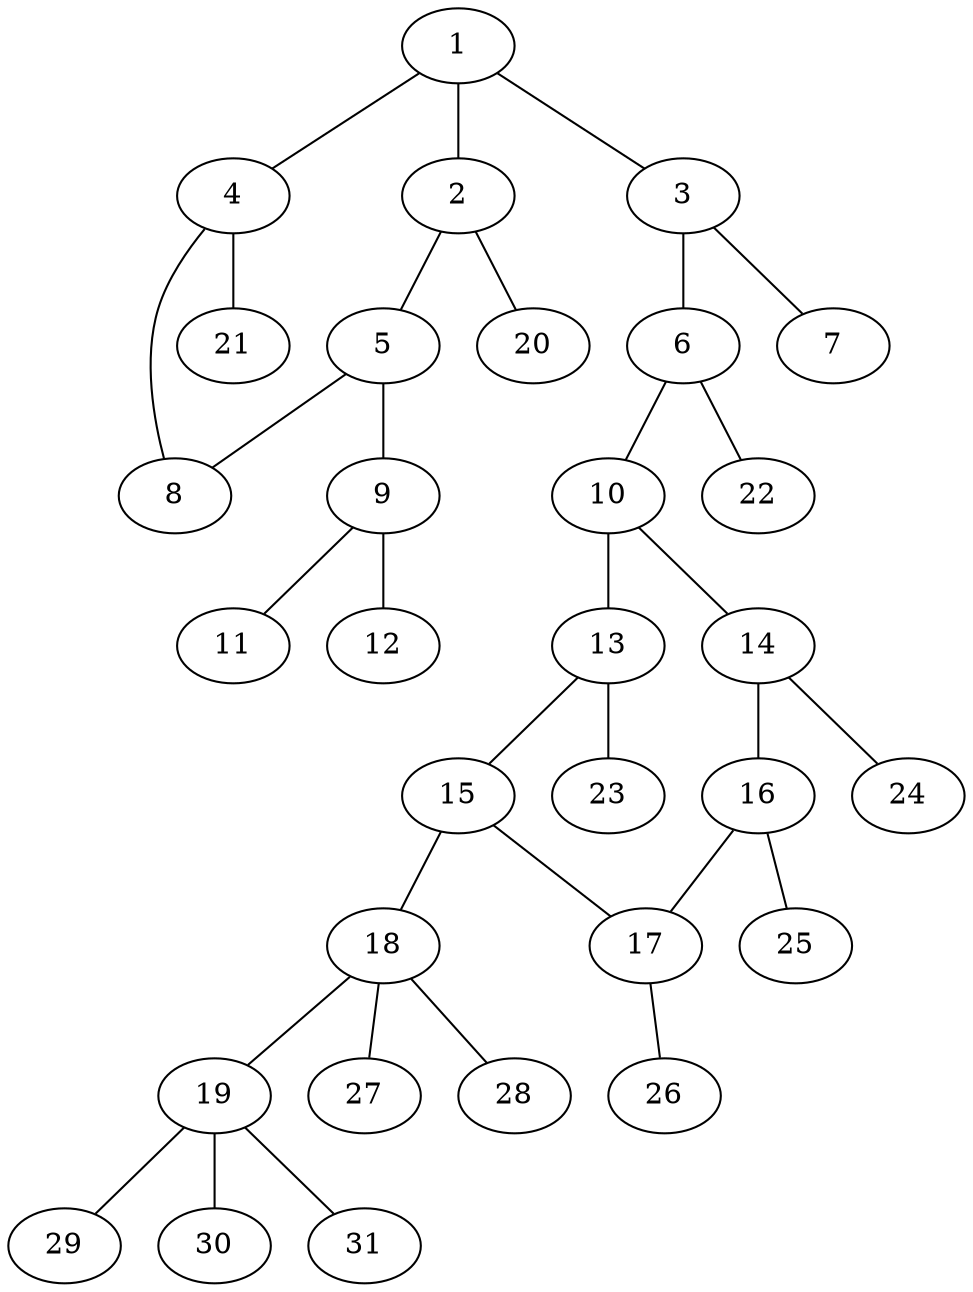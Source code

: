 graph molecule_2659 {
	1	 [chem=C];
	2	 [chem=C];
	1 -- 2	 [valence=1];
	3	 [chem=C];
	1 -- 3	 [valence=1];
	4	 [chem=C];
	1 -- 4	 [valence=2];
	5	 [chem=C];
	2 -- 5	 [valence=2];
	20	 [chem=H];
	2 -- 20	 [valence=1];
	6	 [chem=N];
	3 -- 6	 [valence=1];
	7	 [chem=O];
	3 -- 7	 [valence=2];
	8	 [chem=S];
	4 -- 8	 [valence=1];
	21	 [chem=H];
	4 -- 21	 [valence=1];
	5 -- 8	 [valence=1];
	9	 [chem=N];
	5 -- 9	 [valence=1];
	10	 [chem=C];
	6 -- 10	 [valence=1];
	22	 [chem=H];
	6 -- 22	 [valence=1];
	11	 [chem=O];
	9 -- 11	 [valence=2];
	12	 [chem=O];
	9 -- 12	 [valence=1];
	13	 [chem=C];
	10 -- 13	 [valence=1];
	14	 [chem=C];
	10 -- 14	 [valence=2];
	15	 [chem=C];
	13 -- 15	 [valence=2];
	23	 [chem=H];
	13 -- 23	 [valence=1];
	16	 [chem=C];
	14 -- 16	 [valence=1];
	24	 [chem=H];
	14 -- 24	 [valence=1];
	17	 [chem=C];
	15 -- 17	 [valence=1];
	18	 [chem=C];
	15 -- 18	 [valence=1];
	16 -- 17	 [valence=2];
	25	 [chem=H];
	16 -- 25	 [valence=1];
	26	 [chem=H];
	17 -- 26	 [valence=1];
	19	 [chem=C];
	18 -- 19	 [valence=1];
	27	 [chem=H];
	18 -- 27	 [valence=1];
	28	 [chem=H];
	18 -- 28	 [valence=1];
	29	 [chem=H];
	19 -- 29	 [valence=1];
	30	 [chem=H];
	19 -- 30	 [valence=1];
	31	 [chem=H];
	19 -- 31	 [valence=1];
}
